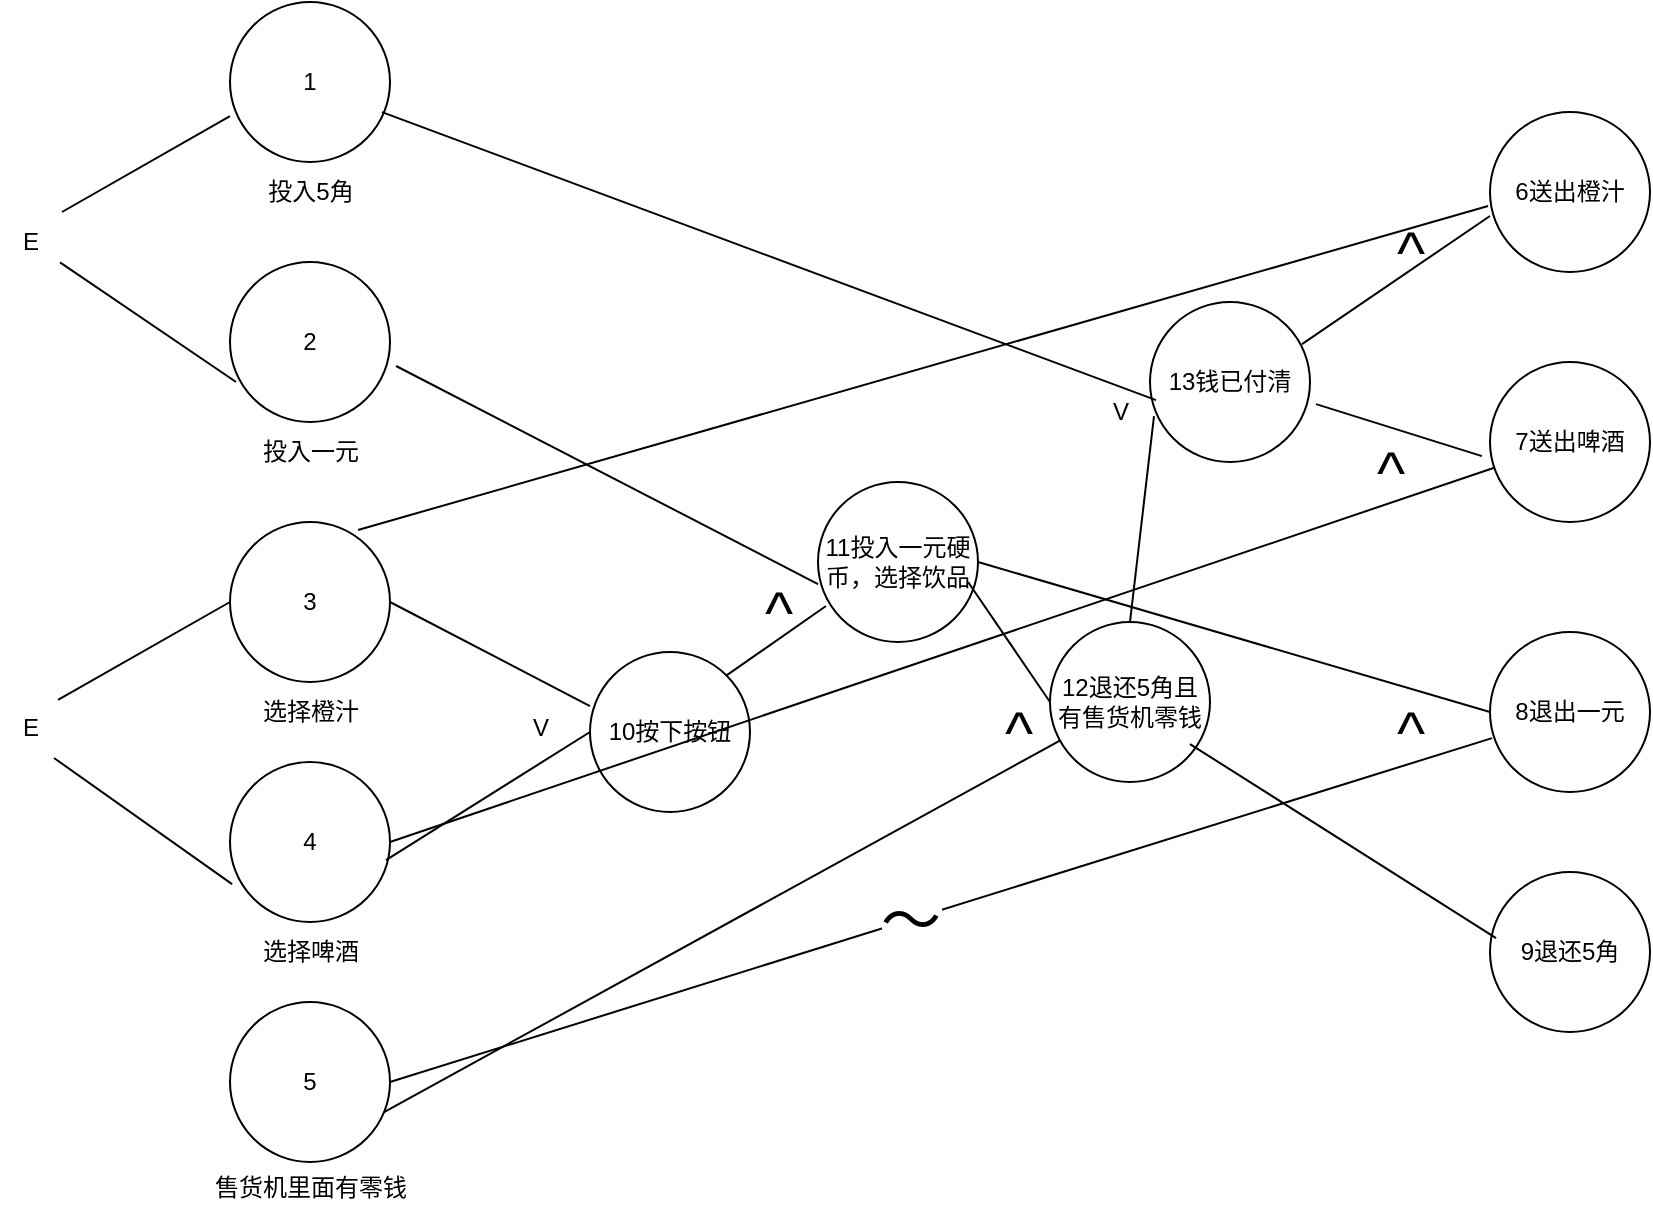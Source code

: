 <mxfile version="24.7.17">
  <diagram name="第 1 页" id="deOi8Exl6_n3cPkb1L3u">
    <mxGraphModel dx="1781" dy="522" grid="1" gridSize="10" guides="1" tooltips="1" connect="1" arrows="1" fold="1" page="1" pageScale="1" pageWidth="827" pageHeight="1169" math="0" shadow="0">
      <root>
        <mxCell id="0" />
        <mxCell id="1" parent="0" />
        <mxCell id="Cq6oSJsUIb3Mimnd7tFU-2" value="1" style="ellipse;whiteSpace=wrap;html=1;aspect=fixed;" vertex="1" parent="1">
          <mxGeometry x="80" y="10" width="80" height="80" as="geometry" />
        </mxCell>
        <mxCell id="Cq6oSJsUIb3Mimnd7tFU-3" value="2" style="ellipse;whiteSpace=wrap;html=1;aspect=fixed;" vertex="1" parent="1">
          <mxGeometry x="80" y="140" width="80" height="80" as="geometry" />
        </mxCell>
        <mxCell id="Cq6oSJsUIb3Mimnd7tFU-4" value="3" style="ellipse;whiteSpace=wrap;html=1;aspect=fixed;" vertex="1" parent="1">
          <mxGeometry x="80" y="270" width="80" height="80" as="geometry" />
        </mxCell>
        <mxCell id="Cq6oSJsUIb3Mimnd7tFU-5" value="4" style="ellipse;whiteSpace=wrap;html=1;aspect=fixed;" vertex="1" parent="1">
          <mxGeometry x="80" y="390" width="80" height="80" as="geometry" />
        </mxCell>
        <mxCell id="Cq6oSJsUIb3Mimnd7tFU-6" value="5" style="ellipse;whiteSpace=wrap;html=1;aspect=fixed;" vertex="1" parent="1">
          <mxGeometry x="80" y="510" width="80" height="80" as="geometry" />
        </mxCell>
        <mxCell id="Cq6oSJsUIb3Mimnd7tFU-7" value="投入5角" style="text;html=1;align=center;verticalAlign=middle;resizable=0;points=[];autosize=1;strokeColor=none;fillColor=none;" vertex="1" parent="1">
          <mxGeometry x="85" y="90" width="70" height="30" as="geometry" />
        </mxCell>
        <mxCell id="Cq6oSJsUIb3Mimnd7tFU-8" value="投入一元" style="text;html=1;align=center;verticalAlign=middle;resizable=0;points=[];autosize=1;strokeColor=none;fillColor=none;" vertex="1" parent="1">
          <mxGeometry x="85" y="220" width="70" height="30" as="geometry" />
        </mxCell>
        <mxCell id="Cq6oSJsUIb3Mimnd7tFU-9" value="选择橙汁" style="text;html=1;align=center;verticalAlign=middle;resizable=0;points=[];autosize=1;strokeColor=none;fillColor=none;" vertex="1" parent="1">
          <mxGeometry x="85" y="350" width="70" height="30" as="geometry" />
        </mxCell>
        <mxCell id="Cq6oSJsUIb3Mimnd7tFU-10" value="选择啤酒" style="text;html=1;align=center;verticalAlign=middle;resizable=0;points=[];autosize=1;strokeColor=none;fillColor=none;" vertex="1" parent="1">
          <mxGeometry x="85" y="470" width="70" height="30" as="geometry" />
        </mxCell>
        <mxCell id="Cq6oSJsUIb3Mimnd7tFU-12" value="售货机里面有零钱" style="text;html=1;align=center;verticalAlign=middle;resizable=0;points=[];autosize=1;strokeColor=none;fillColor=none;" vertex="1" parent="1">
          <mxGeometry x="60" y="588" width="120" height="30" as="geometry" />
        </mxCell>
        <mxCell id="Cq6oSJsUIb3Mimnd7tFU-13" value="6送出橙汁" style="ellipse;whiteSpace=wrap;html=1;aspect=fixed;" vertex="1" parent="1">
          <mxGeometry x="710" y="65" width="80" height="80" as="geometry" />
        </mxCell>
        <mxCell id="Cq6oSJsUIb3Mimnd7tFU-14" value="7送出啤酒" style="ellipse;whiteSpace=wrap;html=1;aspect=fixed;" vertex="1" parent="1">
          <mxGeometry x="710" y="190" width="80" height="80" as="geometry" />
        </mxCell>
        <mxCell id="Cq6oSJsUIb3Mimnd7tFU-15" value="8退出一元" style="ellipse;whiteSpace=wrap;html=1;aspect=fixed;" vertex="1" parent="1">
          <mxGeometry x="710" y="325" width="80" height="80" as="geometry" />
        </mxCell>
        <mxCell id="Cq6oSJsUIb3Mimnd7tFU-16" value="9退还5角" style="ellipse;whiteSpace=wrap;html=1;aspect=fixed;" vertex="1" parent="1">
          <mxGeometry x="710" y="445" width="80" height="80" as="geometry" />
        </mxCell>
        <mxCell id="Cq6oSJsUIb3Mimnd7tFU-18" value="" style="endArrow=none;html=1;rounded=0;entryX=0.013;entryY=0.663;entryDx=0;entryDy=0;entryPerimeter=0;exitX=1;exitY=0.5;exitDx=0;exitDy=0;" edge="1" parent="1" source="Cq6oSJsUIb3Mimnd7tFU-6" target="Cq6oSJsUIb3Mimnd7tFU-15">
          <mxGeometry width="50" height="50" relative="1" as="geometry">
            <mxPoint x="370" y="500" as="sourcePoint" />
            <mxPoint x="420" y="450" as="targetPoint" />
          </mxGeometry>
        </mxCell>
        <mxCell id="Cq6oSJsUIb3Mimnd7tFU-19" value="&lt;font style=&quot;font-size: 30px;&quot;&gt;～&lt;/font&gt;" style="edgeLabel;html=1;align=center;verticalAlign=middle;resizable=0;points=[];" vertex="1" connectable="0" parent="Cq6oSJsUIb3Mimnd7tFU-18">
          <mxGeometry x="-0.057" relative="1" as="geometry">
            <mxPoint as="offset" />
          </mxGeometry>
        </mxCell>
        <mxCell id="Cq6oSJsUIb3Mimnd7tFU-20" value="E" style="text;html=1;align=center;verticalAlign=middle;resizable=0;points=[];autosize=1;strokeColor=none;fillColor=none;" vertex="1" parent="1">
          <mxGeometry x="-35" y="115" width="30" height="30" as="geometry" />
        </mxCell>
        <mxCell id="Cq6oSJsUIb3Mimnd7tFU-21" value="E" style="text;html=1;align=center;verticalAlign=middle;resizable=0;points=[];autosize=1;strokeColor=none;fillColor=none;" vertex="1" parent="1">
          <mxGeometry x="-35" y="358" width="30" height="30" as="geometry" />
        </mxCell>
        <mxCell id="Cq6oSJsUIb3Mimnd7tFU-22" value="" style="endArrow=none;html=1;rounded=0;entryX=0;entryY=0.713;entryDx=0;entryDy=0;entryPerimeter=0;exitX=1.033;exitY=0;exitDx=0;exitDy=0;exitPerimeter=0;" edge="1" parent="1" source="Cq6oSJsUIb3Mimnd7tFU-20" target="Cq6oSJsUIb3Mimnd7tFU-2">
          <mxGeometry width="50" height="50" relative="1" as="geometry">
            <mxPoint x="-170" y="210" as="sourcePoint" />
            <mxPoint x="-120" y="160" as="targetPoint" />
          </mxGeometry>
        </mxCell>
        <mxCell id="Cq6oSJsUIb3Mimnd7tFU-23" value="" style="endArrow=none;html=1;rounded=0;entryX=0.038;entryY=0.75;entryDx=0;entryDy=0;entryPerimeter=0;" edge="1" parent="1" source="Cq6oSJsUIb3Mimnd7tFU-20" target="Cq6oSJsUIb3Mimnd7tFU-3">
          <mxGeometry width="50" height="50" relative="1" as="geometry">
            <mxPoint x="-40" y="240" as="sourcePoint" />
            <mxPoint x="10" y="190" as="targetPoint" />
          </mxGeometry>
        </mxCell>
        <mxCell id="Cq6oSJsUIb3Mimnd7tFU-24" value="" style="endArrow=none;html=1;rounded=0;entryX=0;entryY=0.5;entryDx=0;entryDy=0;exitX=0.967;exitY=0.033;exitDx=0;exitDy=0;exitPerimeter=0;" edge="1" parent="1" source="Cq6oSJsUIb3Mimnd7tFU-21" target="Cq6oSJsUIb3Mimnd7tFU-4">
          <mxGeometry width="50" height="50" relative="1" as="geometry">
            <mxPoint x="-90" y="430" as="sourcePoint" />
            <mxPoint x="-40" y="380" as="targetPoint" />
          </mxGeometry>
        </mxCell>
        <mxCell id="Cq6oSJsUIb3Mimnd7tFU-25" value="" style="endArrow=none;html=1;rounded=0;entryX=0.013;entryY=0.763;entryDx=0;entryDy=0;entryPerimeter=0;exitX=0.9;exitY=1;exitDx=0;exitDy=0;exitPerimeter=0;" edge="1" parent="1" source="Cq6oSJsUIb3Mimnd7tFU-21" target="Cq6oSJsUIb3Mimnd7tFU-5">
          <mxGeometry width="50" height="50" relative="1" as="geometry">
            <mxPoint x="-90" y="480" as="sourcePoint" />
            <mxPoint x="-40" y="430" as="targetPoint" />
          </mxGeometry>
        </mxCell>
        <mxCell id="Cq6oSJsUIb3Mimnd7tFU-28" value="&lt;font style=&quot;font-size: 30px;&quot;&gt;^&lt;/font&gt;" style="text;html=1;align=center;verticalAlign=middle;resizable=0;points=[];autosize=1;strokeColor=none;fillColor=none;" vertex="1" parent="1">
          <mxGeometry x="650" y="110" width="40" height="50" as="geometry" />
        </mxCell>
        <mxCell id="Cq6oSJsUIb3Mimnd7tFU-33" value="&lt;font style=&quot;font-size: 30px;&quot;&gt;^&lt;/font&gt;" style="text;html=1;align=center;verticalAlign=middle;resizable=0;points=[];autosize=1;strokeColor=none;fillColor=none;" vertex="1" parent="1">
          <mxGeometry x="640" y="220" width="40" height="50" as="geometry" />
        </mxCell>
        <mxCell id="Cq6oSJsUIb3Mimnd7tFU-34" value="11投入一元硬币，选择饮品" style="ellipse;whiteSpace=wrap;html=1;aspect=fixed;" vertex="1" parent="1">
          <mxGeometry x="374" y="250" width="80" height="80" as="geometry" />
        </mxCell>
        <mxCell id="Cq6oSJsUIb3Mimnd7tFU-36" value="10按下按钮" style="ellipse;whiteSpace=wrap;html=1;aspect=fixed;" vertex="1" parent="1">
          <mxGeometry x="260" y="335" width="80" height="80" as="geometry" />
        </mxCell>
        <mxCell id="Cq6oSJsUIb3Mimnd7tFU-37" value="" style="endArrow=none;html=1;rounded=0;entryX=0;entryY=0.5;entryDx=0;entryDy=0;exitX=0.975;exitY=0.613;exitDx=0;exitDy=0;exitPerimeter=0;" edge="1" parent="1" source="Cq6oSJsUIb3Mimnd7tFU-5" target="Cq6oSJsUIb3Mimnd7tFU-36">
          <mxGeometry width="50" height="50" relative="1" as="geometry">
            <mxPoint x="160" y="540" as="sourcePoint" />
            <mxPoint x="210" y="490" as="targetPoint" />
          </mxGeometry>
        </mxCell>
        <mxCell id="Cq6oSJsUIb3Mimnd7tFU-39" value="V" style="text;html=1;align=center;verticalAlign=middle;resizable=0;points=[];autosize=1;strokeColor=none;fillColor=none;" vertex="1" parent="1">
          <mxGeometry x="220" y="358" width="30" height="30" as="geometry" />
        </mxCell>
        <mxCell id="Cq6oSJsUIb3Mimnd7tFU-40" value="" style="endArrow=none;html=1;rounded=0;entryX=0.05;entryY=0.775;entryDx=0;entryDy=0;entryPerimeter=0;exitX=1;exitY=0;exitDx=0;exitDy=0;" edge="1" parent="1" source="Cq6oSJsUIb3Mimnd7tFU-36" target="Cq6oSJsUIb3Mimnd7tFU-34">
          <mxGeometry width="50" height="50" relative="1" as="geometry">
            <mxPoint x="420" y="450" as="sourcePoint" />
            <mxPoint x="470" y="400" as="targetPoint" />
          </mxGeometry>
        </mxCell>
        <mxCell id="Cq6oSJsUIb3Mimnd7tFU-41" value="" style="endArrow=none;html=1;rounded=0;entryX=0;entryY=0.638;entryDx=0;entryDy=0;entryPerimeter=0;exitX=1.038;exitY=0.65;exitDx=0;exitDy=0;exitPerimeter=0;" edge="1" parent="1" source="Cq6oSJsUIb3Mimnd7tFU-3" target="Cq6oSJsUIb3Mimnd7tFU-34">
          <mxGeometry width="50" height="50" relative="1" as="geometry">
            <mxPoint x="200" y="280" as="sourcePoint" />
            <mxPoint x="250" y="230" as="targetPoint" />
          </mxGeometry>
        </mxCell>
        <mxCell id="Cq6oSJsUIb3Mimnd7tFU-42" value="&lt;font style=&quot;font-size: 30px;&quot;&gt;^&lt;/font&gt;" style="text;html=1;align=center;verticalAlign=middle;resizable=0;points=[];autosize=1;strokeColor=none;fillColor=none;" vertex="1" parent="1">
          <mxGeometry x="334" y="290" width="40" height="50" as="geometry" />
        </mxCell>
        <mxCell id="Cq6oSJsUIb3Mimnd7tFU-44" value="12退还5角且有售货机零钱" style="ellipse;whiteSpace=wrap;html=1;aspect=fixed;" vertex="1" parent="1">
          <mxGeometry x="490" y="320" width="80" height="80" as="geometry" />
        </mxCell>
        <mxCell id="Cq6oSJsUIb3Mimnd7tFU-45" value="" style="endArrow=none;html=1;rounded=0;entryX=0;entryY=0.5;entryDx=0;entryDy=0;exitX=0.938;exitY=0.625;exitDx=0;exitDy=0;exitPerimeter=0;" edge="1" parent="1" source="Cq6oSJsUIb3Mimnd7tFU-34" target="Cq6oSJsUIb3Mimnd7tFU-44">
          <mxGeometry width="50" height="50" relative="1" as="geometry">
            <mxPoint x="420" y="450" as="sourcePoint" />
            <mxPoint x="470" y="400" as="targetPoint" />
          </mxGeometry>
        </mxCell>
        <mxCell id="Cq6oSJsUIb3Mimnd7tFU-46" value="" style="endArrow=none;html=1;rounded=0;exitX=0.963;exitY=0.688;exitDx=0;exitDy=0;exitPerimeter=0;" edge="1" parent="1" source="Cq6oSJsUIb3Mimnd7tFU-6" target="Cq6oSJsUIb3Mimnd7tFU-44">
          <mxGeometry width="50" height="50" relative="1" as="geometry">
            <mxPoint x="410" y="560" as="sourcePoint" />
            <mxPoint x="460" y="510" as="targetPoint" />
          </mxGeometry>
        </mxCell>
        <mxCell id="Cq6oSJsUIb3Mimnd7tFU-47" value="&lt;font style=&quot;font-size: 30px;&quot;&gt;^&lt;/font&gt;" style="text;html=1;align=center;verticalAlign=middle;resizable=0;points=[];autosize=1;strokeColor=none;fillColor=none;" vertex="1" parent="1">
          <mxGeometry x="454" y="350" width="40" height="50" as="geometry" />
        </mxCell>
        <mxCell id="Cq6oSJsUIb3Mimnd7tFU-48" value="" style="endArrow=none;html=1;rounded=0;exitX=0.875;exitY=0.763;exitDx=0;exitDy=0;exitPerimeter=0;entryX=0.038;entryY=0.413;entryDx=0;entryDy=0;entryPerimeter=0;" edge="1" parent="1" source="Cq6oSJsUIb3Mimnd7tFU-44" target="Cq6oSJsUIb3Mimnd7tFU-16">
          <mxGeometry width="50" height="50" relative="1" as="geometry">
            <mxPoint x="520" y="520" as="sourcePoint" />
            <mxPoint x="570" y="470" as="targetPoint" />
          </mxGeometry>
        </mxCell>
        <mxCell id="Cq6oSJsUIb3Mimnd7tFU-49" value="13钱已付清" style="ellipse;whiteSpace=wrap;html=1;aspect=fixed;" vertex="1" parent="1">
          <mxGeometry x="540" y="160" width="80" height="80" as="geometry" />
        </mxCell>
        <mxCell id="Cq6oSJsUIb3Mimnd7tFU-51" value="" style="endArrow=none;html=1;rounded=0;exitX=0.95;exitY=0.688;exitDx=0;exitDy=0;exitPerimeter=0;entryX=0.038;entryY=0.613;entryDx=0;entryDy=0;entryPerimeter=0;" edge="1" parent="1" source="Cq6oSJsUIb3Mimnd7tFU-2" target="Cq6oSJsUIb3Mimnd7tFU-49">
          <mxGeometry width="50" height="50" relative="1" as="geometry">
            <mxPoint x="270" y="150" as="sourcePoint" />
            <mxPoint x="320" y="100" as="targetPoint" />
          </mxGeometry>
        </mxCell>
        <mxCell id="Cq6oSJsUIb3Mimnd7tFU-52" value="" style="endArrow=none;html=1;rounded=0;exitX=1;exitY=0.5;exitDx=0;exitDy=0;entryX=0;entryY=0.338;entryDx=0;entryDy=0;entryPerimeter=0;" edge="1" parent="1" source="Cq6oSJsUIb3Mimnd7tFU-4" target="Cq6oSJsUIb3Mimnd7tFU-36">
          <mxGeometry width="50" height="50" relative="1" as="geometry">
            <mxPoint x="240" y="380" as="sourcePoint" />
            <mxPoint x="290" y="330" as="targetPoint" />
          </mxGeometry>
        </mxCell>
        <mxCell id="Cq6oSJsUIb3Mimnd7tFU-53" value="" style="endArrow=none;html=1;rounded=0;entryX=0.025;entryY=0.713;entryDx=0;entryDy=0;exitX=0.5;exitY=0;exitDx=0;exitDy=0;entryPerimeter=0;" edge="1" parent="1" source="Cq6oSJsUIb3Mimnd7tFU-44" target="Cq6oSJsUIb3Mimnd7tFU-49">
          <mxGeometry width="50" height="50" relative="1" as="geometry">
            <mxPoint x="480" y="330" as="sourcePoint" />
            <mxPoint x="530" y="280" as="targetPoint" />
          </mxGeometry>
        </mxCell>
        <mxCell id="Cq6oSJsUIb3Mimnd7tFU-54" value="V" style="text;html=1;align=center;verticalAlign=middle;resizable=0;points=[];autosize=1;strokeColor=none;fillColor=none;" vertex="1" parent="1">
          <mxGeometry x="510" y="200" width="30" height="30" as="geometry" />
        </mxCell>
        <mxCell id="Cq6oSJsUIb3Mimnd7tFU-55" value="" style="endArrow=none;html=1;rounded=0;exitX=0.8;exitY=0.05;exitDx=0;exitDy=0;exitPerimeter=0;entryX=-0.012;entryY=0.588;entryDx=0;entryDy=0;entryPerimeter=0;" edge="1" parent="1" source="Cq6oSJsUIb3Mimnd7tFU-4" target="Cq6oSJsUIb3Mimnd7tFU-13">
          <mxGeometry width="50" height="50" relative="1" as="geometry">
            <mxPoint x="300" y="270" as="sourcePoint" />
            <mxPoint x="350" y="220" as="targetPoint" />
          </mxGeometry>
        </mxCell>
        <mxCell id="Cq6oSJsUIb3Mimnd7tFU-56" value="" style="endArrow=none;html=1;rounded=0;entryX=0;entryY=0.65;entryDx=0;entryDy=0;entryPerimeter=0;exitX=0.95;exitY=0.263;exitDx=0;exitDy=0;exitPerimeter=0;" edge="1" parent="1" source="Cq6oSJsUIb3Mimnd7tFU-49" target="Cq6oSJsUIb3Mimnd7tFU-13">
          <mxGeometry width="50" height="50" relative="1" as="geometry">
            <mxPoint x="680" y="260" as="sourcePoint" />
            <mxPoint x="730" y="210" as="targetPoint" />
          </mxGeometry>
        </mxCell>
        <mxCell id="Cq6oSJsUIb3Mimnd7tFU-57" value="" style="endArrow=none;html=1;rounded=0;exitX=1;exitY=0.5;exitDx=0;exitDy=0;" edge="1" parent="1" source="Cq6oSJsUIb3Mimnd7tFU-5" target="Cq6oSJsUIb3Mimnd7tFU-14">
          <mxGeometry width="50" height="50" relative="1" as="geometry">
            <mxPoint x="530" y="340" as="sourcePoint" />
            <mxPoint x="580" y="290" as="targetPoint" />
          </mxGeometry>
        </mxCell>
        <mxCell id="Cq6oSJsUIb3Mimnd7tFU-58" value="" style="endArrow=none;html=1;rounded=0;exitX=1.038;exitY=0.638;exitDx=0;exitDy=0;exitPerimeter=0;entryX=-0.05;entryY=0.588;entryDx=0;entryDy=0;entryPerimeter=0;" edge="1" parent="1" source="Cq6oSJsUIb3Mimnd7tFU-49" target="Cq6oSJsUIb3Mimnd7tFU-14">
          <mxGeometry width="50" height="50" relative="1" as="geometry">
            <mxPoint x="610" y="270" as="sourcePoint" />
            <mxPoint x="660" y="220" as="targetPoint" />
          </mxGeometry>
        </mxCell>
        <mxCell id="Cq6oSJsUIb3Mimnd7tFU-59" value="" style="endArrow=none;html=1;rounded=0;exitX=1;exitY=0.5;exitDx=0;exitDy=0;entryX=0;entryY=0.5;entryDx=0;entryDy=0;" edge="1" parent="1" source="Cq6oSJsUIb3Mimnd7tFU-34" target="Cq6oSJsUIb3Mimnd7tFU-15">
          <mxGeometry width="50" height="50" relative="1" as="geometry">
            <mxPoint x="500" y="360" as="sourcePoint" />
            <mxPoint x="550" y="310" as="targetPoint" />
          </mxGeometry>
        </mxCell>
        <mxCell id="Cq6oSJsUIb3Mimnd7tFU-60" value="&lt;font style=&quot;font-size: 30px;&quot;&gt;^&lt;/font&gt;" style="text;html=1;align=center;verticalAlign=middle;resizable=0;points=[];autosize=1;strokeColor=none;fillColor=none;" vertex="1" parent="1">
          <mxGeometry x="650" y="350" width="40" height="50" as="geometry" />
        </mxCell>
      </root>
    </mxGraphModel>
  </diagram>
</mxfile>
